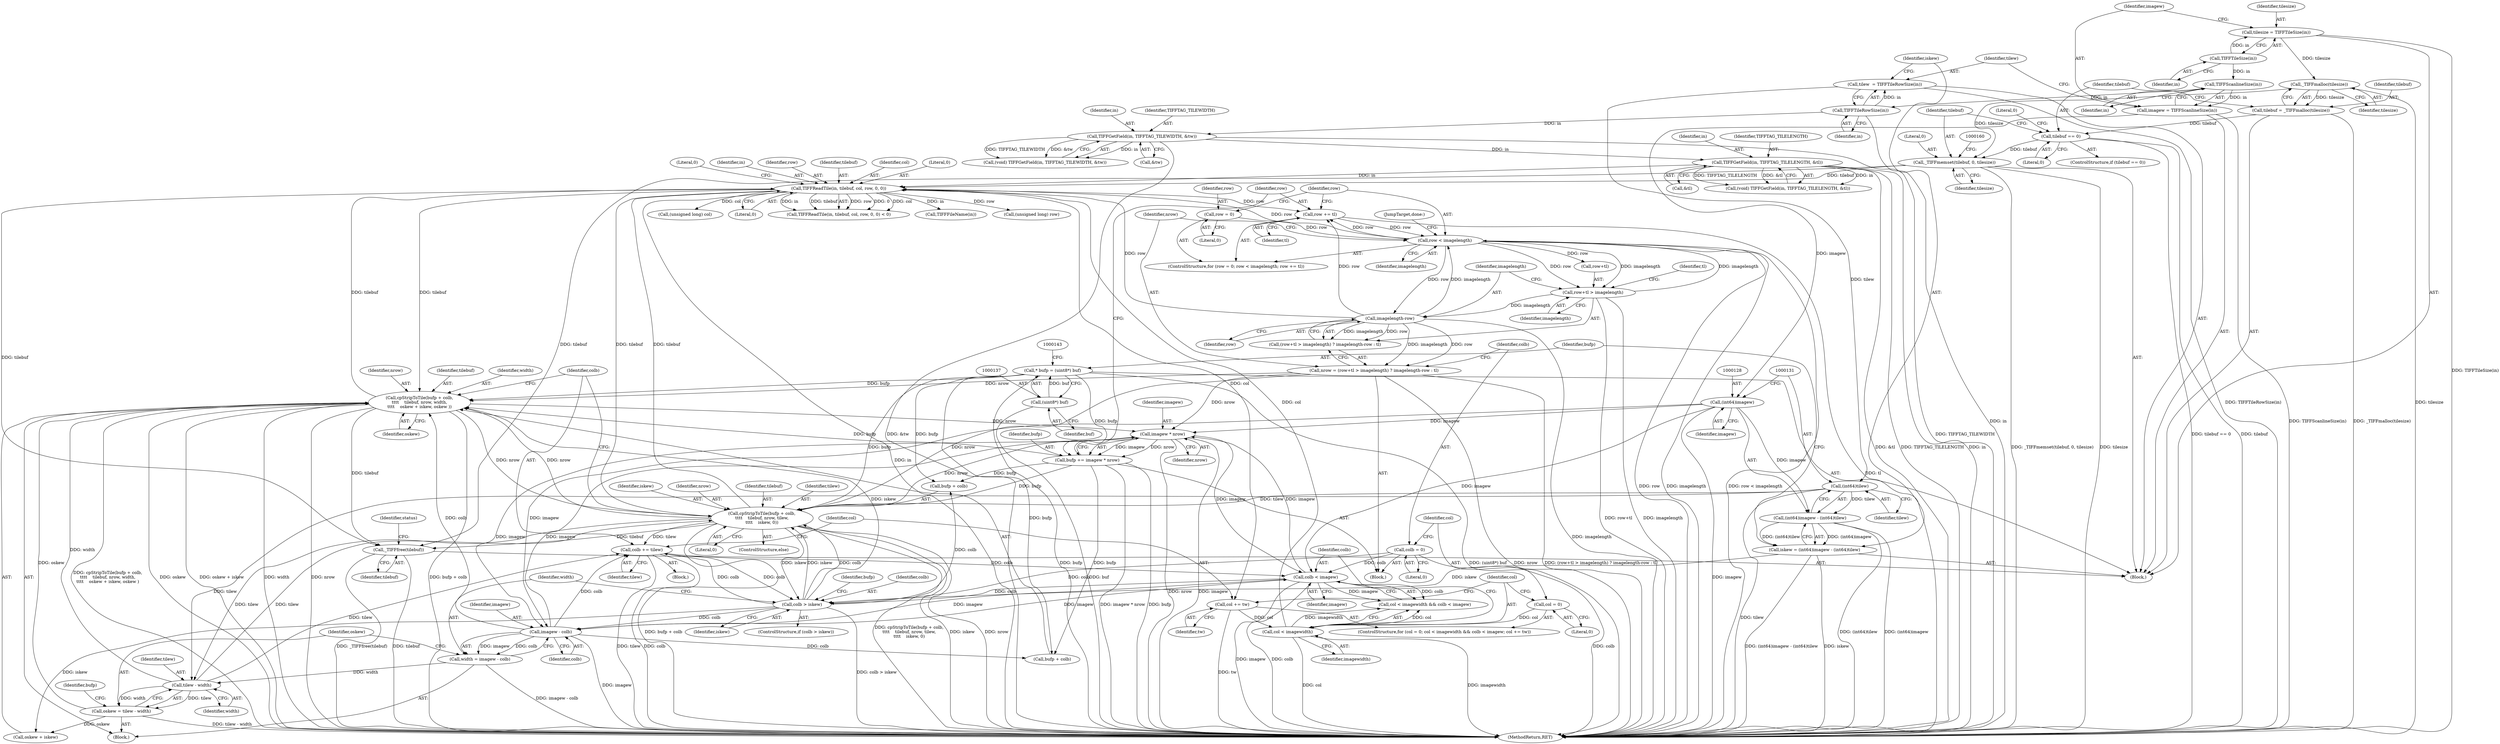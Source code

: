 digraph "0_libtiff_787c0ee906430b772f33ca50b97b8b5ca070faec@API" {
"1000292" [label="(Call,_TIFFfree(tilebuf))"];
"1000220" [label="(Call,TIFFReadTile(in, tilebuf, col, row, 0, 0))"];
"1000168" [label="(Call,TIFFGetField(in, TIFFTAG_TILELENGTH, &tl))"];
"1000161" [label="(Call,TIFFGetField(in, TIFFTAG_TILEWIDTH, &tw))"];
"1000121" [label="(Call,TIFFTileRowSize(in))"];
"1000116" [label="(Call,TIFFScanlineSize(in))"];
"1000110" [label="(Call,TIFFTileSize(in))"];
"1000262" [label="(Call,cpStripToTile(bufp + colb,\n\t\t\t\t    tilebuf, nrow, width,\n\t\t\t\t    oskew + iskew, oskew ))"];
"1000286" [label="(Call,bufp += imagew * nrow)"];
"1000288" [label="(Call,imagew * nrow)"];
"1000253" [label="(Call,imagew - colb)"];
"1000210" [label="(Call,colb < imagew)"];
"1000283" [label="(Call,colb += tilew)"];
"1000259" [label="(Call,tilew - width)"];
"1000130" [label="(Call,(int64)tilew)"];
"1000119" [label="(Call,tilew  = TIFFTileRowSize(in))"];
"1000274" [label="(Call,cpStripToTile(bufp + colb,\n\t\t\t\t    tilebuf, nrow, tilew,\n\t\t\t\t    iskew, 0))"];
"1000134" [label="(Call,* bufp = (uint8*) buf)"];
"1000136" [label="(Call,(uint8*) buf)"];
"1000246" [label="(Call,colb > iskew)"];
"1000198" [label="(Call,colb = 0)"];
"1000124" [label="(Call,iskew = (int64)imagew - (int64)tilew)"];
"1000126" [label="(Call,(int64)imagew - (int64)tilew)"];
"1000127" [label="(Call,(int64)imagew)"];
"1000114" [label="(Call,imagew = TIFFScanlineSize(in))"];
"1000185" [label="(Call,nrow = (row+tl > imagelength) ? imagelength-row : tl)"];
"1000193" [label="(Call,imagelength-row)"];
"1000188" [label="(Call,row+tl > imagelength)"];
"1000177" [label="(Call,row < imagelength)"];
"1000180" [label="(Call,row += tl)"];
"1000174" [label="(Call,row = 0)"];
"1000251" [label="(Call,width = imagew - colb)"];
"1000257" [label="(Call,oskew = tilew - width)"];
"1000155" [label="(Call,_TIFFmemset(tilebuf, 0, tilesize))"];
"1000150" [label="(Call,tilebuf == 0)"];
"1000145" [label="(Call,tilebuf = _TIFFmalloc(tilesize))"];
"1000147" [label="(Call,_TIFFmalloc(tilesize))"];
"1000108" [label="(Call,tilesize = TIFFTileSize(in))"];
"1000207" [label="(Call,col < imagewidth)"];
"1000213" [label="(Call,col += tw)"];
"1000203" [label="(Call,col = 0)"];
"1000246" [label="(Call,colb > iskew)"];
"1000281" [label="(Identifier,iskew)"];
"1000175" [label="(Identifier,row)"];
"1000249" [label="(Block,)"];
"1000296" [label="(MethodReturn,RET)"];
"1000195" [label="(Identifier,row)"];
"1000180" [label="(Call,row += tl)"];
"1000272" [label="(Identifier,oskew)"];
"1000282" [label="(Literal,0)"];
"1000235" [label="(Call,(unsigned long) col)"];
"1000155" [label="(Call,_TIFFmemset(tilebuf, 0, tilesize))"];
"1000251" [label="(Call,width = imagew - colb)"];
"1000267" [label="(Identifier,nrow)"];
"1000266" [label="(Identifier,tilebuf)"];
"1000177" [label="(Call,row < imagelength)"];
"1000258" [label="(Identifier,oskew)"];
"1000150" [label="(Call,tilebuf == 0)"];
"1000216" [label="(Block,)"];
"1000257" [label="(Call,oskew = tilew - width)"];
"1000192" [label="(Identifier,imagelength)"];
"1000111" [label="(Identifier,in)"];
"1000169" [label="(Identifier,in)"];
"1000280" [label="(Identifier,tilew)"];
"1000198" [label="(Call,colb = 0)"];
"1000145" [label="(Call,tilebuf = _TIFFmalloc(tilesize))"];
"1000276" [label="(Identifier,bufp)"];
"1000193" [label="(Call,imagelength-row)"];
"1000189" [label="(Call,row+tl)"];
"1000212" [label="(Identifier,imagew)"];
"1000114" [label="(Call,imagew = TIFFScanlineSize(in))"];
"1000166" [label="(Call,(void) TIFFGetField(in, TIFFTAG_TILELENGTH, &tl))"];
"1000181" [label="(Identifier,row)"];
"1000121" [label="(Call,TIFFTileRowSize(in))"];
"1000213" [label="(Call,col += tw)"];
"1000194" [label="(Identifier,imagelength)"];
"1000182" [label="(Identifier,tl)"];
"1000210" [label="(Call,colb < imagew)"];
"1000226" [label="(Literal,0)"];
"1000259" [label="(Call,tilew - width)"];
"1000162" [label="(Identifier,in)"];
"1000183" [label="(Block,)"];
"1000156" [label="(Identifier,tilebuf)"];
"1000108" [label="(Call,tilesize = TIFFTileSize(in))"];
"1000163" [label="(Identifier,TIFFTAG_TILEWIDTH)"];
"1000261" [label="(Identifier,width)"];
"1000203" [label="(Call,col = 0)"];
"1000135" [label="(Identifier,bufp)"];
"1000284" [label="(Identifier,colb)"];
"1000129" [label="(Identifier,imagew)"];
"1000176" [label="(Literal,0)"];
"1000219" [label="(Call,TIFFReadTile(in, tilebuf, col, row, 0, 0) < 0)"];
"1000147" [label="(Call,_TIFFmalloc(tilesize))"];
"1000232" [label="(Call,TIFFFileName(in))"];
"1000209" [label="(Identifier,imagewidth)"];
"1000275" [label="(Call,bufp + colb)"];
"1000185" [label="(Call,nrow = (row+tl > imagelength) ? imagelength-row : tl)"];
"1000222" [label="(Identifier,tilebuf)"];
"1000260" [label="(Identifier,tilew)"];
"1000252" [label="(Identifier,width)"];
"1000274" [label="(Call,cpStripToTile(bufp + colb,\n\t\t\t\t    tilebuf, nrow, tilew,\n\t\t\t\t    iskew, 0))"];
"1000134" [label="(Call,* bufp = (uint8*) buf)"];
"1000220" [label="(Call,TIFFReadTile(in, tilebuf, col, row, 0, 0))"];
"1000152" [label="(Literal,0)"];
"1000207" [label="(Call,col < imagewidth)"];
"1000238" [label="(Call,(unsigned long) row)"];
"1000126" [label="(Call,(int64)imagew - (int64)tilew)"];
"1000199" [label="(Identifier,colb)"];
"1000263" [label="(Call,bufp + colb)"];
"1000132" [label="(Identifier,tilew)"];
"1000158" [label="(Identifier,tilesize)"];
"1000116" [label="(Call,TIFFScanlineSize(in))"];
"1000214" [label="(Identifier,col)"];
"1000204" [label="(Identifier,col)"];
"1000285" [label="(Identifier,tilew)"];
"1000295" [label="(Identifier,status)"];
"1000269" [label="(Call,oskew + iskew)"];
"1000171" [label="(Call,&tl)"];
"1000255" [label="(Identifier,colb)"];
"1000188" [label="(Call,row+tl > imagelength)"];
"1000279" [label="(Identifier,nrow)"];
"1000262" [label="(Call,cpStripToTile(bufp + colb,\n\t\t\t\t    tilebuf, nrow, width,\n\t\t\t\t    oskew + iskew, oskew ))"];
"1000154" [label="(Literal,0)"];
"1000117" [label="(Identifier,in)"];
"1000119" [label="(Call,tilew  = TIFFTileRowSize(in))"];
"1000283" [label="(Call,colb += tilew)"];
"1000268" [label="(Identifier,width)"];
"1000138" [label="(Identifier,buf)"];
"1000110" [label="(Call,TIFFTileSize(in))"];
"1000173" [label="(ControlStructure,for (row = 0; row < imagelength; row += tl))"];
"1000170" [label="(Identifier,TIFFTAG_TILELENGTH)"];
"1000253" [label="(Call,imagew - colb)"];
"1000223" [label="(Identifier,col)"];
"1000151" [label="(Identifier,tilebuf)"];
"1000206" [label="(Call,col < imagewidth && colb < imagew)"];
"1000164" [label="(Call,&tw)"];
"1000254" [label="(Identifier,imagew)"];
"1000202" [label="(ControlStructure,for (col = 0; col < imagewidth && colb < imagew; col += tw))"];
"1000287" [label="(Identifier,bufp)"];
"1000211" [label="(Identifier,colb)"];
"1000149" [label="(ControlStructure,if (tilebuf == 0))"];
"1000122" [label="(Identifier,in)"];
"1000187" [label="(Call,(row+tl > imagelength) ? imagelength-row : tl)"];
"1000196" [label="(Identifier,tl)"];
"1000102" [label="(Block,)"];
"1000225" [label="(Literal,0)"];
"1000248" [label="(Identifier,iskew)"];
"1000127" [label="(Call,(int64)imagew)"];
"1000148" [label="(Identifier,tilesize)"];
"1000286" [label="(Call,bufp += imagew * nrow)"];
"1000289" [label="(Identifier,imagew)"];
"1000146" [label="(Identifier,tilebuf)"];
"1000291" [label="(JumpTarget,done:)"];
"1000109" [label="(Identifier,tilesize)"];
"1000124" [label="(Call,iskew = (int64)imagew - (int64)tilew)"];
"1000157" [label="(Literal,0)"];
"1000200" [label="(Literal,0)"];
"1000168" [label="(Call,TIFFGetField(in, TIFFTAG_TILELENGTH, &tl))"];
"1000115" [label="(Identifier,imagew)"];
"1000273" [label="(ControlStructure,else)"];
"1000227" [label="(Literal,0)"];
"1000186" [label="(Identifier,nrow)"];
"1000136" [label="(Call,(uint8*) buf)"];
"1000161" [label="(Call,TIFFGetField(in, TIFFTAG_TILEWIDTH, &tw))"];
"1000174" [label="(Call,row = 0)"];
"1000290" [label="(Identifier,nrow)"];
"1000221" [label="(Identifier,in)"];
"1000292" [label="(Call,_TIFFfree(tilebuf))"];
"1000178" [label="(Identifier,row)"];
"1000125" [label="(Identifier,iskew)"];
"1000120" [label="(Identifier,tilew)"];
"1000247" [label="(Identifier,colb)"];
"1000224" [label="(Identifier,row)"];
"1000288" [label="(Call,imagew * nrow)"];
"1000264" [label="(Identifier,bufp)"];
"1000278" [label="(Identifier,tilebuf)"];
"1000130" [label="(Call,(int64)tilew)"];
"1000159" [label="(Call,(void) TIFFGetField(in, TIFFTAG_TILEWIDTH, &tw))"];
"1000245" [label="(ControlStructure,if (colb > iskew))"];
"1000208" [label="(Identifier,col)"];
"1000179" [label="(Identifier,imagelength)"];
"1000205" [label="(Literal,0)"];
"1000293" [label="(Identifier,tilebuf)"];
"1000215" [label="(Identifier,tw)"];
"1000292" -> "1000102"  [label="AST: "];
"1000292" -> "1000293"  [label="CFG: "];
"1000293" -> "1000292"  [label="AST: "];
"1000295" -> "1000292"  [label="CFG: "];
"1000292" -> "1000296"  [label="DDG: _TIFFfree(tilebuf)"];
"1000292" -> "1000296"  [label="DDG: tilebuf"];
"1000220" -> "1000292"  [label="DDG: tilebuf"];
"1000262" -> "1000292"  [label="DDG: tilebuf"];
"1000274" -> "1000292"  [label="DDG: tilebuf"];
"1000155" -> "1000292"  [label="DDG: tilebuf"];
"1000220" -> "1000219"  [label="AST: "];
"1000220" -> "1000226"  [label="CFG: "];
"1000221" -> "1000220"  [label="AST: "];
"1000222" -> "1000220"  [label="AST: "];
"1000223" -> "1000220"  [label="AST: "];
"1000224" -> "1000220"  [label="AST: "];
"1000225" -> "1000220"  [label="AST: "];
"1000226" -> "1000220"  [label="AST: "];
"1000227" -> "1000220"  [label="CFG: "];
"1000220" -> "1000296"  [label="DDG: in"];
"1000220" -> "1000180"  [label="DDG: row"];
"1000220" -> "1000213"  [label="DDG: col"];
"1000220" -> "1000219"  [label="DDG: row"];
"1000220" -> "1000219"  [label="DDG: 0"];
"1000220" -> "1000219"  [label="DDG: col"];
"1000220" -> "1000219"  [label="DDG: in"];
"1000220" -> "1000219"  [label="DDG: tilebuf"];
"1000168" -> "1000220"  [label="DDG: in"];
"1000262" -> "1000220"  [label="DDG: tilebuf"];
"1000274" -> "1000220"  [label="DDG: tilebuf"];
"1000155" -> "1000220"  [label="DDG: tilebuf"];
"1000207" -> "1000220"  [label="DDG: col"];
"1000193" -> "1000220"  [label="DDG: row"];
"1000177" -> "1000220"  [label="DDG: row"];
"1000220" -> "1000232"  [label="DDG: in"];
"1000220" -> "1000235"  [label="DDG: col"];
"1000220" -> "1000238"  [label="DDG: row"];
"1000220" -> "1000262"  [label="DDG: tilebuf"];
"1000220" -> "1000274"  [label="DDG: tilebuf"];
"1000168" -> "1000166"  [label="AST: "];
"1000168" -> "1000171"  [label="CFG: "];
"1000169" -> "1000168"  [label="AST: "];
"1000170" -> "1000168"  [label="AST: "];
"1000171" -> "1000168"  [label="AST: "];
"1000166" -> "1000168"  [label="CFG: "];
"1000168" -> "1000296"  [label="DDG: in"];
"1000168" -> "1000296"  [label="DDG: &tl"];
"1000168" -> "1000296"  [label="DDG: TIFFTAG_TILELENGTH"];
"1000168" -> "1000166"  [label="DDG: in"];
"1000168" -> "1000166"  [label="DDG: TIFFTAG_TILELENGTH"];
"1000168" -> "1000166"  [label="DDG: &tl"];
"1000161" -> "1000168"  [label="DDG: in"];
"1000161" -> "1000159"  [label="AST: "];
"1000161" -> "1000164"  [label="CFG: "];
"1000162" -> "1000161"  [label="AST: "];
"1000163" -> "1000161"  [label="AST: "];
"1000164" -> "1000161"  [label="AST: "];
"1000159" -> "1000161"  [label="CFG: "];
"1000161" -> "1000296"  [label="DDG: &tw"];
"1000161" -> "1000296"  [label="DDG: TIFFTAG_TILEWIDTH"];
"1000161" -> "1000159"  [label="DDG: in"];
"1000161" -> "1000159"  [label="DDG: TIFFTAG_TILEWIDTH"];
"1000161" -> "1000159"  [label="DDG: &tw"];
"1000121" -> "1000161"  [label="DDG: in"];
"1000121" -> "1000119"  [label="AST: "];
"1000121" -> "1000122"  [label="CFG: "];
"1000122" -> "1000121"  [label="AST: "];
"1000119" -> "1000121"  [label="CFG: "];
"1000121" -> "1000296"  [label="DDG: in"];
"1000121" -> "1000119"  [label="DDG: in"];
"1000116" -> "1000121"  [label="DDG: in"];
"1000116" -> "1000114"  [label="AST: "];
"1000116" -> "1000117"  [label="CFG: "];
"1000117" -> "1000116"  [label="AST: "];
"1000114" -> "1000116"  [label="CFG: "];
"1000116" -> "1000114"  [label="DDG: in"];
"1000110" -> "1000116"  [label="DDG: in"];
"1000110" -> "1000108"  [label="AST: "];
"1000110" -> "1000111"  [label="CFG: "];
"1000111" -> "1000110"  [label="AST: "];
"1000108" -> "1000110"  [label="CFG: "];
"1000110" -> "1000108"  [label="DDG: in"];
"1000262" -> "1000249"  [label="AST: "];
"1000262" -> "1000272"  [label="CFG: "];
"1000263" -> "1000262"  [label="AST: "];
"1000266" -> "1000262"  [label="AST: "];
"1000267" -> "1000262"  [label="AST: "];
"1000268" -> "1000262"  [label="AST: "];
"1000269" -> "1000262"  [label="AST: "];
"1000272" -> "1000262"  [label="AST: "];
"1000284" -> "1000262"  [label="CFG: "];
"1000262" -> "1000296"  [label="DDG: oskew + iskew"];
"1000262" -> "1000296"  [label="DDG: width"];
"1000262" -> "1000296"  [label="DDG: nrow"];
"1000262" -> "1000296"  [label="DDG: bufp + colb"];
"1000262" -> "1000296"  [label="DDG: cpStripToTile(bufp + colb,\n\t\t\t\t    tilebuf, nrow, width,\n\t\t\t\t    oskew + iskew, oskew )"];
"1000262" -> "1000296"  [label="DDG: oskew"];
"1000286" -> "1000262"  [label="DDG: bufp"];
"1000134" -> "1000262"  [label="DDG: bufp"];
"1000253" -> "1000262"  [label="DDG: colb"];
"1000185" -> "1000262"  [label="DDG: nrow"];
"1000274" -> "1000262"  [label="DDG: nrow"];
"1000259" -> "1000262"  [label="DDG: width"];
"1000257" -> "1000262"  [label="DDG: oskew"];
"1000246" -> "1000262"  [label="DDG: iskew"];
"1000262" -> "1000274"  [label="DDG: nrow"];
"1000262" -> "1000288"  [label="DDG: nrow"];
"1000286" -> "1000183"  [label="AST: "];
"1000286" -> "1000288"  [label="CFG: "];
"1000287" -> "1000286"  [label="AST: "];
"1000288" -> "1000286"  [label="AST: "];
"1000181" -> "1000286"  [label="CFG: "];
"1000286" -> "1000296"  [label="DDG: bufp"];
"1000286" -> "1000296"  [label="DDG: imagew * nrow"];
"1000286" -> "1000263"  [label="DDG: bufp"];
"1000286" -> "1000274"  [label="DDG: bufp"];
"1000286" -> "1000275"  [label="DDG: bufp"];
"1000288" -> "1000286"  [label="DDG: imagew"];
"1000288" -> "1000286"  [label="DDG: nrow"];
"1000134" -> "1000286"  [label="DDG: bufp"];
"1000288" -> "1000290"  [label="CFG: "];
"1000289" -> "1000288"  [label="AST: "];
"1000290" -> "1000288"  [label="AST: "];
"1000288" -> "1000296"  [label="DDG: nrow"];
"1000288" -> "1000296"  [label="DDG: imagew"];
"1000288" -> "1000210"  [label="DDG: imagew"];
"1000288" -> "1000253"  [label="DDG: imagew"];
"1000253" -> "1000288"  [label="DDG: imagew"];
"1000210" -> "1000288"  [label="DDG: imagew"];
"1000127" -> "1000288"  [label="DDG: imagew"];
"1000185" -> "1000288"  [label="DDG: nrow"];
"1000274" -> "1000288"  [label="DDG: nrow"];
"1000253" -> "1000251"  [label="AST: "];
"1000253" -> "1000255"  [label="CFG: "];
"1000254" -> "1000253"  [label="AST: "];
"1000255" -> "1000253"  [label="AST: "];
"1000251" -> "1000253"  [label="CFG: "];
"1000253" -> "1000296"  [label="DDG: imagew"];
"1000253" -> "1000210"  [label="DDG: imagew"];
"1000253" -> "1000251"  [label="DDG: imagew"];
"1000253" -> "1000251"  [label="DDG: colb"];
"1000210" -> "1000253"  [label="DDG: imagew"];
"1000127" -> "1000253"  [label="DDG: imagew"];
"1000246" -> "1000253"  [label="DDG: colb"];
"1000253" -> "1000263"  [label="DDG: colb"];
"1000253" -> "1000283"  [label="DDG: colb"];
"1000210" -> "1000206"  [label="AST: "];
"1000210" -> "1000212"  [label="CFG: "];
"1000211" -> "1000210"  [label="AST: "];
"1000212" -> "1000210"  [label="AST: "];
"1000206" -> "1000210"  [label="CFG: "];
"1000210" -> "1000296"  [label="DDG: imagew"];
"1000210" -> "1000296"  [label="DDG: colb"];
"1000210" -> "1000206"  [label="DDG: colb"];
"1000210" -> "1000206"  [label="DDG: imagew"];
"1000283" -> "1000210"  [label="DDG: colb"];
"1000198" -> "1000210"  [label="DDG: colb"];
"1000127" -> "1000210"  [label="DDG: imagew"];
"1000210" -> "1000246"  [label="DDG: colb"];
"1000283" -> "1000216"  [label="AST: "];
"1000283" -> "1000285"  [label="CFG: "];
"1000284" -> "1000283"  [label="AST: "];
"1000285" -> "1000283"  [label="AST: "];
"1000214" -> "1000283"  [label="CFG: "];
"1000283" -> "1000296"  [label="DDG: tilew"];
"1000283" -> "1000296"  [label="DDG: colb"];
"1000283" -> "1000246"  [label="DDG: colb"];
"1000259" -> "1000283"  [label="DDG: tilew"];
"1000274" -> "1000283"  [label="DDG: tilew"];
"1000246" -> "1000283"  [label="DDG: colb"];
"1000259" -> "1000257"  [label="AST: "];
"1000259" -> "1000261"  [label="CFG: "];
"1000260" -> "1000259"  [label="AST: "];
"1000261" -> "1000259"  [label="AST: "];
"1000257" -> "1000259"  [label="CFG: "];
"1000259" -> "1000257"  [label="DDG: tilew"];
"1000259" -> "1000257"  [label="DDG: width"];
"1000130" -> "1000259"  [label="DDG: tilew"];
"1000274" -> "1000259"  [label="DDG: tilew"];
"1000251" -> "1000259"  [label="DDG: width"];
"1000259" -> "1000274"  [label="DDG: tilew"];
"1000130" -> "1000126"  [label="AST: "];
"1000130" -> "1000132"  [label="CFG: "];
"1000131" -> "1000130"  [label="AST: "];
"1000132" -> "1000130"  [label="AST: "];
"1000126" -> "1000130"  [label="CFG: "];
"1000130" -> "1000296"  [label="DDG: tilew"];
"1000130" -> "1000126"  [label="DDG: tilew"];
"1000119" -> "1000130"  [label="DDG: tilew"];
"1000130" -> "1000274"  [label="DDG: tilew"];
"1000119" -> "1000102"  [label="AST: "];
"1000120" -> "1000119"  [label="AST: "];
"1000125" -> "1000119"  [label="CFG: "];
"1000119" -> "1000296"  [label="DDG: TIFFTileRowSize(in)"];
"1000274" -> "1000273"  [label="AST: "];
"1000274" -> "1000282"  [label="CFG: "];
"1000275" -> "1000274"  [label="AST: "];
"1000278" -> "1000274"  [label="AST: "];
"1000279" -> "1000274"  [label="AST: "];
"1000280" -> "1000274"  [label="AST: "];
"1000281" -> "1000274"  [label="AST: "];
"1000282" -> "1000274"  [label="AST: "];
"1000284" -> "1000274"  [label="CFG: "];
"1000274" -> "1000296"  [label="DDG: bufp + colb"];
"1000274" -> "1000296"  [label="DDG: cpStripToTile(bufp + colb,\n\t\t\t\t    tilebuf, nrow, tilew,\n\t\t\t\t    iskew, 0)"];
"1000274" -> "1000296"  [label="DDG: iskew"];
"1000274" -> "1000296"  [label="DDG: nrow"];
"1000274" -> "1000246"  [label="DDG: iskew"];
"1000134" -> "1000274"  [label="DDG: bufp"];
"1000246" -> "1000274"  [label="DDG: colb"];
"1000246" -> "1000274"  [label="DDG: iskew"];
"1000185" -> "1000274"  [label="DDG: nrow"];
"1000134" -> "1000102"  [label="AST: "];
"1000134" -> "1000136"  [label="CFG: "];
"1000135" -> "1000134"  [label="AST: "];
"1000136" -> "1000134"  [label="AST: "];
"1000143" -> "1000134"  [label="CFG: "];
"1000134" -> "1000296"  [label="DDG: bufp"];
"1000134" -> "1000296"  [label="DDG: (uint8*) buf"];
"1000136" -> "1000134"  [label="DDG: buf"];
"1000134" -> "1000263"  [label="DDG: bufp"];
"1000134" -> "1000275"  [label="DDG: bufp"];
"1000136" -> "1000138"  [label="CFG: "];
"1000137" -> "1000136"  [label="AST: "];
"1000138" -> "1000136"  [label="AST: "];
"1000136" -> "1000296"  [label="DDG: buf"];
"1000246" -> "1000245"  [label="AST: "];
"1000246" -> "1000248"  [label="CFG: "];
"1000247" -> "1000246"  [label="AST: "];
"1000248" -> "1000246"  [label="AST: "];
"1000252" -> "1000246"  [label="CFG: "];
"1000276" -> "1000246"  [label="CFG: "];
"1000246" -> "1000296"  [label="DDG: colb > iskew"];
"1000198" -> "1000246"  [label="DDG: colb"];
"1000124" -> "1000246"  [label="DDG: iskew"];
"1000246" -> "1000269"  [label="DDG: iskew"];
"1000246" -> "1000275"  [label="DDG: colb"];
"1000198" -> "1000183"  [label="AST: "];
"1000198" -> "1000200"  [label="CFG: "];
"1000199" -> "1000198"  [label="AST: "];
"1000200" -> "1000198"  [label="AST: "];
"1000204" -> "1000198"  [label="CFG: "];
"1000198" -> "1000296"  [label="DDG: colb"];
"1000124" -> "1000102"  [label="AST: "];
"1000124" -> "1000126"  [label="CFG: "];
"1000125" -> "1000124"  [label="AST: "];
"1000126" -> "1000124"  [label="AST: "];
"1000135" -> "1000124"  [label="CFG: "];
"1000124" -> "1000296"  [label="DDG: (int64)imagew - (int64)tilew"];
"1000124" -> "1000296"  [label="DDG: iskew"];
"1000126" -> "1000124"  [label="DDG: (int64)imagew"];
"1000126" -> "1000124"  [label="DDG: (int64)tilew"];
"1000127" -> "1000126"  [label="AST: "];
"1000126" -> "1000296"  [label="DDG: (int64)tilew"];
"1000126" -> "1000296"  [label="DDG: (int64)imagew"];
"1000127" -> "1000126"  [label="DDG: imagew"];
"1000127" -> "1000129"  [label="CFG: "];
"1000128" -> "1000127"  [label="AST: "];
"1000129" -> "1000127"  [label="AST: "];
"1000131" -> "1000127"  [label="CFG: "];
"1000127" -> "1000296"  [label="DDG: imagew"];
"1000114" -> "1000127"  [label="DDG: imagew"];
"1000114" -> "1000102"  [label="AST: "];
"1000115" -> "1000114"  [label="AST: "];
"1000120" -> "1000114"  [label="CFG: "];
"1000114" -> "1000296"  [label="DDG: TIFFScanlineSize(in)"];
"1000185" -> "1000183"  [label="AST: "];
"1000185" -> "1000187"  [label="CFG: "];
"1000186" -> "1000185"  [label="AST: "];
"1000187" -> "1000185"  [label="AST: "];
"1000199" -> "1000185"  [label="CFG: "];
"1000185" -> "1000296"  [label="DDG: nrow"];
"1000185" -> "1000296"  [label="DDG: (row+tl > imagelength) ? imagelength-row : tl"];
"1000193" -> "1000185"  [label="DDG: imagelength"];
"1000193" -> "1000185"  [label="DDG: row"];
"1000193" -> "1000187"  [label="AST: "];
"1000193" -> "1000195"  [label="CFG: "];
"1000194" -> "1000193"  [label="AST: "];
"1000195" -> "1000193"  [label="AST: "];
"1000187" -> "1000193"  [label="CFG: "];
"1000193" -> "1000296"  [label="DDG: imagelength"];
"1000193" -> "1000177"  [label="DDG: imagelength"];
"1000193" -> "1000180"  [label="DDG: row"];
"1000193" -> "1000187"  [label="DDG: imagelength"];
"1000193" -> "1000187"  [label="DDG: row"];
"1000188" -> "1000193"  [label="DDG: imagelength"];
"1000177" -> "1000193"  [label="DDG: row"];
"1000188" -> "1000187"  [label="AST: "];
"1000188" -> "1000192"  [label="CFG: "];
"1000189" -> "1000188"  [label="AST: "];
"1000192" -> "1000188"  [label="AST: "];
"1000194" -> "1000188"  [label="CFG: "];
"1000196" -> "1000188"  [label="CFG: "];
"1000188" -> "1000296"  [label="DDG: row+tl"];
"1000188" -> "1000296"  [label="DDG: imagelength"];
"1000188" -> "1000177"  [label="DDG: imagelength"];
"1000177" -> "1000188"  [label="DDG: row"];
"1000177" -> "1000188"  [label="DDG: imagelength"];
"1000177" -> "1000173"  [label="AST: "];
"1000177" -> "1000179"  [label="CFG: "];
"1000178" -> "1000177"  [label="AST: "];
"1000179" -> "1000177"  [label="AST: "];
"1000186" -> "1000177"  [label="CFG: "];
"1000291" -> "1000177"  [label="CFG: "];
"1000177" -> "1000296"  [label="DDG: row"];
"1000177" -> "1000296"  [label="DDG: imagelength"];
"1000177" -> "1000296"  [label="DDG: row < imagelength"];
"1000180" -> "1000177"  [label="DDG: row"];
"1000174" -> "1000177"  [label="DDG: row"];
"1000177" -> "1000180"  [label="DDG: row"];
"1000177" -> "1000189"  [label="DDG: row"];
"1000180" -> "1000173"  [label="AST: "];
"1000180" -> "1000182"  [label="CFG: "];
"1000181" -> "1000180"  [label="AST: "];
"1000182" -> "1000180"  [label="AST: "];
"1000178" -> "1000180"  [label="CFG: "];
"1000180" -> "1000296"  [label="DDG: tl"];
"1000174" -> "1000173"  [label="AST: "];
"1000174" -> "1000176"  [label="CFG: "];
"1000175" -> "1000174"  [label="AST: "];
"1000176" -> "1000174"  [label="AST: "];
"1000178" -> "1000174"  [label="CFG: "];
"1000251" -> "1000249"  [label="AST: "];
"1000252" -> "1000251"  [label="AST: "];
"1000258" -> "1000251"  [label="CFG: "];
"1000251" -> "1000296"  [label="DDG: imagew - colb"];
"1000257" -> "1000249"  [label="AST: "];
"1000258" -> "1000257"  [label="AST: "];
"1000264" -> "1000257"  [label="CFG: "];
"1000257" -> "1000296"  [label="DDG: tilew - width"];
"1000257" -> "1000269"  [label="DDG: oskew"];
"1000155" -> "1000102"  [label="AST: "];
"1000155" -> "1000158"  [label="CFG: "];
"1000156" -> "1000155"  [label="AST: "];
"1000157" -> "1000155"  [label="AST: "];
"1000158" -> "1000155"  [label="AST: "];
"1000160" -> "1000155"  [label="CFG: "];
"1000155" -> "1000296"  [label="DDG: _TIFFmemset(tilebuf, 0, tilesize)"];
"1000155" -> "1000296"  [label="DDG: tilesize"];
"1000150" -> "1000155"  [label="DDG: tilebuf"];
"1000147" -> "1000155"  [label="DDG: tilesize"];
"1000150" -> "1000149"  [label="AST: "];
"1000150" -> "1000152"  [label="CFG: "];
"1000151" -> "1000150"  [label="AST: "];
"1000152" -> "1000150"  [label="AST: "];
"1000154" -> "1000150"  [label="CFG: "];
"1000156" -> "1000150"  [label="CFG: "];
"1000150" -> "1000296"  [label="DDG: tilebuf"];
"1000150" -> "1000296"  [label="DDG: tilebuf == 0"];
"1000145" -> "1000150"  [label="DDG: tilebuf"];
"1000145" -> "1000102"  [label="AST: "];
"1000145" -> "1000147"  [label="CFG: "];
"1000146" -> "1000145"  [label="AST: "];
"1000147" -> "1000145"  [label="AST: "];
"1000151" -> "1000145"  [label="CFG: "];
"1000145" -> "1000296"  [label="DDG: _TIFFmalloc(tilesize)"];
"1000147" -> "1000145"  [label="DDG: tilesize"];
"1000147" -> "1000148"  [label="CFG: "];
"1000148" -> "1000147"  [label="AST: "];
"1000147" -> "1000296"  [label="DDG: tilesize"];
"1000108" -> "1000147"  [label="DDG: tilesize"];
"1000108" -> "1000102"  [label="AST: "];
"1000109" -> "1000108"  [label="AST: "];
"1000115" -> "1000108"  [label="CFG: "];
"1000108" -> "1000296"  [label="DDG: TIFFTileSize(in)"];
"1000207" -> "1000206"  [label="AST: "];
"1000207" -> "1000209"  [label="CFG: "];
"1000208" -> "1000207"  [label="AST: "];
"1000209" -> "1000207"  [label="AST: "];
"1000211" -> "1000207"  [label="CFG: "];
"1000206" -> "1000207"  [label="CFG: "];
"1000207" -> "1000296"  [label="DDG: imagewidth"];
"1000207" -> "1000296"  [label="DDG: col"];
"1000207" -> "1000206"  [label="DDG: col"];
"1000207" -> "1000206"  [label="DDG: imagewidth"];
"1000213" -> "1000207"  [label="DDG: col"];
"1000203" -> "1000207"  [label="DDG: col"];
"1000213" -> "1000202"  [label="AST: "];
"1000213" -> "1000215"  [label="CFG: "];
"1000214" -> "1000213"  [label="AST: "];
"1000215" -> "1000213"  [label="AST: "];
"1000208" -> "1000213"  [label="CFG: "];
"1000213" -> "1000296"  [label="DDG: tw"];
"1000203" -> "1000202"  [label="AST: "];
"1000203" -> "1000205"  [label="CFG: "];
"1000204" -> "1000203"  [label="AST: "];
"1000205" -> "1000203"  [label="AST: "];
"1000208" -> "1000203"  [label="CFG: "];
}
